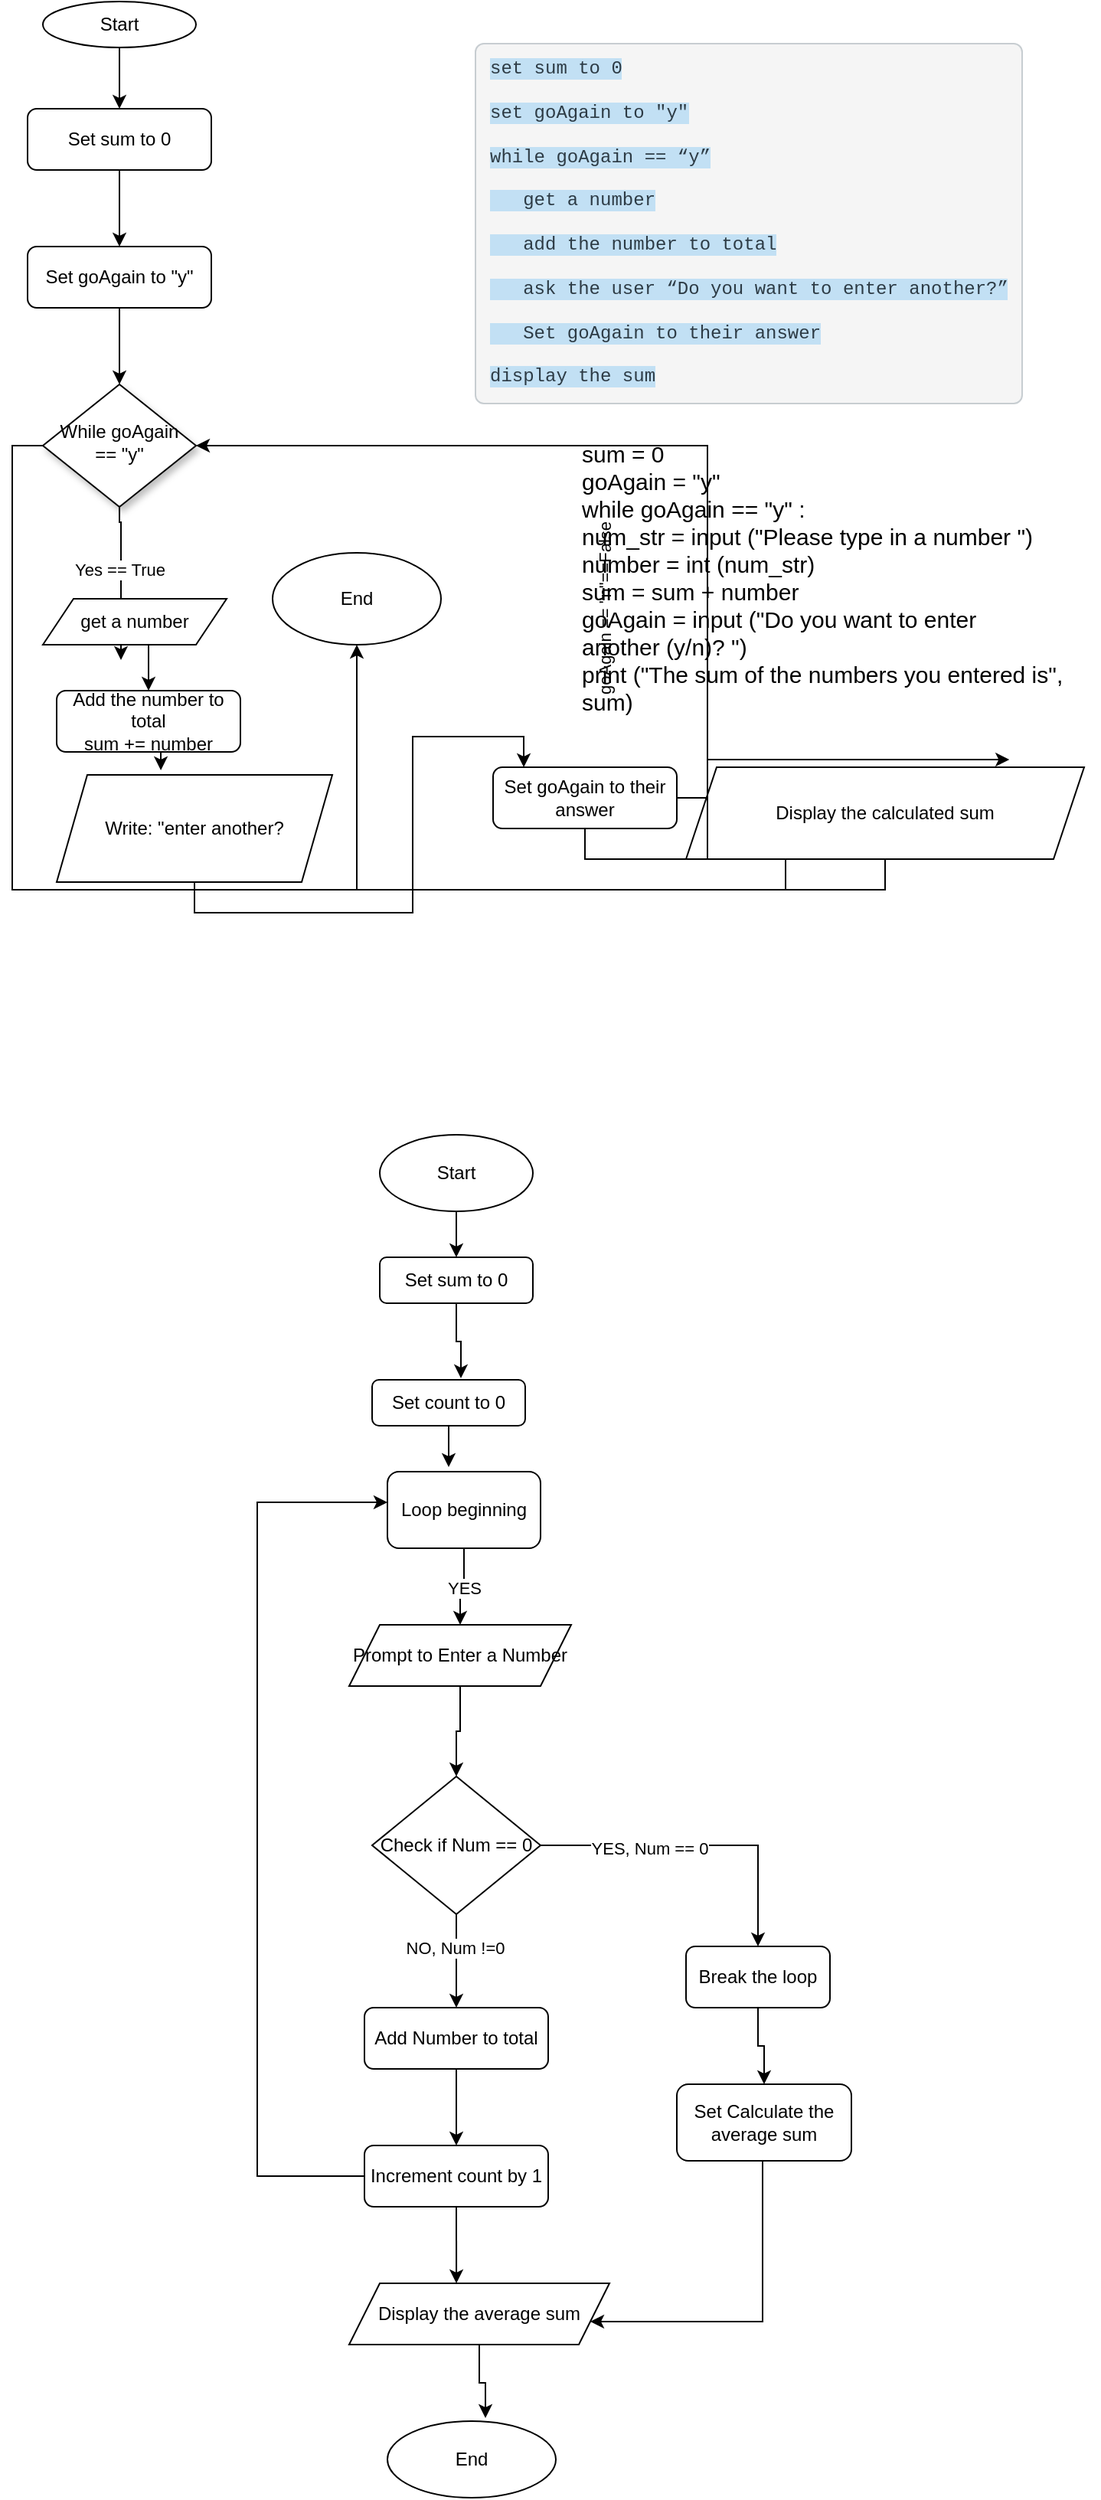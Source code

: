 <mxfile version="24.2.9" type="github">
  <diagram id="C5RBs43oDa-KdzZeNtuy" name="Page-1">
    <mxGraphModel dx="1272" dy="853" grid="1" gridSize="10" guides="1" tooltips="1" connect="1" arrows="1" fold="1" page="1" pageScale="1" pageWidth="827" pageHeight="1169" math="0" shadow="0">
      <root>
        <mxCell id="WIyWlLk6GJQsqaUBKTNV-0" />
        <mxCell id="WIyWlLk6GJQsqaUBKTNV-1" parent="WIyWlLk6GJQsqaUBKTNV-0" />
        <mxCell id="v20488faDy4uhFnrYRyf-15" style="edgeStyle=orthogonalEdgeStyle;rounded=0;orthogonalLoop=1;jettySize=auto;html=1;exitX=0.5;exitY=1;exitDx=0;exitDy=0;" parent="WIyWlLk6GJQsqaUBKTNV-1" source="WIyWlLk6GJQsqaUBKTNV-6" edge="1">
          <mxGeometry relative="1" as="geometry">
            <mxPoint x="171" y="440" as="targetPoint" />
            <mxPoint x="170" y="320" as="sourcePoint" />
            <Array as="points">
              <mxPoint x="170" y="350" />
            </Array>
          </mxGeometry>
        </mxCell>
        <mxCell id="v20488faDy4uhFnrYRyf-16" value="Yes == True" style="edgeLabel;html=1;align=center;verticalAlign=middle;resizable=0;points=[];" parent="v20488faDy4uhFnrYRyf-15" vertex="1" connectable="0">
          <mxGeometry x="-0.439" relative="1" as="geometry">
            <mxPoint x="-1" y="13" as="offset" />
          </mxGeometry>
        </mxCell>
        <mxCell id="v20488faDy4uhFnrYRyf-18" style="edgeStyle=orthogonalEdgeStyle;rounded=0;orthogonalLoop=1;jettySize=auto;html=1;exitX=0;exitY=0.5;exitDx=0;exitDy=0;entryX=0.25;entryY=0;entryDx=0;entryDy=0;" parent="WIyWlLk6GJQsqaUBKTNV-1" source="WIyWlLk6GJQsqaUBKTNV-6" target="v20488faDy4uhFnrYRyf-11" edge="1">
          <mxGeometry relative="1" as="geometry">
            <mxPoint x="100" y="690" as="targetPoint" />
            <Array as="points">
              <mxPoint x="100" y="300" />
              <mxPoint x="100" y="590" />
              <mxPoint x="605" y="590" />
            </Array>
          </mxGeometry>
        </mxCell>
        <mxCell id="v20488faDy4uhFnrYRyf-22" value="goAgain == &quot;n&quot;==False" style="edgeLabel;html=1;align=center;verticalAlign=middle;resizable=0;points=[];rotation=270;" parent="v20488faDy4uhFnrYRyf-18" vertex="1" connectable="0">
          <mxGeometry x="0.588" y="-6" relative="1" as="geometry">
            <mxPoint x="-14" y="-189" as="offset" />
          </mxGeometry>
        </mxCell>
        <mxCell id="WIyWlLk6GJQsqaUBKTNV-6" value="While goAgain == &quot;y&quot;" style="rhombus;whiteSpace=wrap;html=1;shadow=1;fontFamily=Helvetica;fontSize=12;align=center;strokeWidth=1;spacing=6;spacingTop=-4;" parent="WIyWlLk6GJQsqaUBKTNV-1" vertex="1">
          <mxGeometry x="120" y="260" width="100" height="80" as="geometry" />
        </mxCell>
        <mxCell id="v20488faDy4uhFnrYRyf-20" style="edgeStyle=orthogonalEdgeStyle;rounded=0;orthogonalLoop=1;jettySize=auto;html=1;entryX=0.5;entryY=0;entryDx=0;entryDy=0;" parent="WIyWlLk6GJQsqaUBKTNV-1" source="WIyWlLk6GJQsqaUBKTNV-7" target="WIyWlLk6GJQsqaUBKTNV-12" edge="1">
          <mxGeometry relative="1" as="geometry" />
        </mxCell>
        <mxCell id="WIyWlLk6GJQsqaUBKTNV-7" value="Set sum to 0" style="rounded=1;whiteSpace=wrap;html=1;fontSize=12;glass=0;strokeWidth=1;shadow=0;" parent="WIyWlLk6GJQsqaUBKTNV-1" vertex="1">
          <mxGeometry x="110" y="80" width="120" height="40" as="geometry" />
        </mxCell>
        <mxCell id="v20488faDy4uhFnrYRyf-21" style="edgeStyle=orthogonalEdgeStyle;rounded=0;orthogonalLoop=1;jettySize=auto;html=1;exitX=0.5;exitY=1;exitDx=0;exitDy=0;entryX=0.5;entryY=0;entryDx=0;entryDy=0;" parent="WIyWlLk6GJQsqaUBKTNV-1" source="WIyWlLk6GJQsqaUBKTNV-12" target="WIyWlLk6GJQsqaUBKTNV-6" edge="1">
          <mxGeometry relative="1" as="geometry" />
        </mxCell>
        <mxCell id="WIyWlLk6GJQsqaUBKTNV-12" value="Set goAgain to &quot;y&quot;" style="rounded=1;whiteSpace=wrap;html=1;fontSize=12;glass=0;strokeWidth=1;shadow=0;" parent="WIyWlLk6GJQsqaUBKTNV-1" vertex="1">
          <mxGeometry x="110" y="170" width="120" height="40" as="geometry" />
        </mxCell>
        <mxCell id="v20488faDy4uhFnrYRyf-19" style="edgeStyle=orthogonalEdgeStyle;rounded=0;orthogonalLoop=1;jettySize=auto;html=1;exitX=0.5;exitY=1;exitDx=0;exitDy=0;entryX=0.5;entryY=0;entryDx=0;entryDy=0;" parent="WIyWlLk6GJQsqaUBKTNV-1" source="v20488faDy4uhFnrYRyf-0" target="WIyWlLk6GJQsqaUBKTNV-7" edge="1">
          <mxGeometry relative="1" as="geometry" />
        </mxCell>
        <mxCell id="v20488faDy4uhFnrYRyf-0" value="Start" style="ellipse;whiteSpace=wrap;html=1;" parent="WIyWlLk6GJQsqaUBKTNV-1" vertex="1">
          <mxGeometry x="120" y="10" width="100" height="30" as="geometry" />
        </mxCell>
        <mxCell id="v20488faDy4uhFnrYRyf-3" value="Write: &quot;enter another?" style="shape=parallelogram;perimeter=parallelogramPerimeter;whiteSpace=wrap;html=1;fixedSize=1;" parent="WIyWlLk6GJQsqaUBKTNV-1" vertex="1">
          <mxGeometry x="129" y="515" width="180" height="70" as="geometry" />
        </mxCell>
        <mxCell id="v20488faDy4uhFnrYRyf-23" style="edgeStyle=orthogonalEdgeStyle;rounded=0;orthogonalLoop=1;jettySize=auto;html=1;exitX=0.5;exitY=1;exitDx=0;exitDy=0;entryX=0.5;entryY=0;entryDx=0;entryDy=0;" parent="WIyWlLk6GJQsqaUBKTNV-1" source="v20488faDy4uhFnrYRyf-8" target="v20488faDy4uhFnrYRyf-10" edge="1">
          <mxGeometry relative="1" as="geometry" />
        </mxCell>
        <mxCell id="v20488faDy4uhFnrYRyf-8" value="get a number" style="shape=parallelogram;perimeter=parallelogramPerimeter;whiteSpace=wrap;html=1;fixedSize=1;" parent="WIyWlLk6GJQsqaUBKTNV-1" vertex="1">
          <mxGeometry x="120" y="400" width="120" height="30" as="geometry" />
        </mxCell>
        <mxCell id="v20488faDy4uhFnrYRyf-27" style="edgeStyle=orthogonalEdgeStyle;rounded=0;orthogonalLoop=1;jettySize=auto;html=1;exitX=1;exitY=0.5;exitDx=0;exitDy=0;entryX=1;entryY=0.5;entryDx=0;entryDy=0;" parent="WIyWlLk6GJQsqaUBKTNV-1" source="v20488faDy4uhFnrYRyf-9" target="WIyWlLk6GJQsqaUBKTNV-6" edge="1">
          <mxGeometry relative="1" as="geometry" />
        </mxCell>
        <mxCell id="v20488faDy4uhFnrYRyf-9" value="Set goAgain to their answer" style="rounded=1;whiteSpace=wrap;html=1;" parent="WIyWlLk6GJQsqaUBKTNV-1" vertex="1">
          <mxGeometry x="414" y="510" width="120" height="40" as="geometry" />
        </mxCell>
        <mxCell id="v20488faDy4uhFnrYRyf-10" value="Add the number to total&lt;br&gt;sum += number" style="rounded=1;whiteSpace=wrap;html=1;" parent="WIyWlLk6GJQsqaUBKTNV-1" vertex="1">
          <mxGeometry x="129" y="460" width="120" height="40" as="geometry" />
        </mxCell>
        <mxCell id="v20488faDy4uhFnrYRyf-17" style="edgeStyle=orthogonalEdgeStyle;rounded=0;orthogonalLoop=1;jettySize=auto;html=1;exitX=0.5;exitY=1;exitDx=0;exitDy=0;" parent="WIyWlLk6GJQsqaUBKTNV-1" source="v20488faDy4uhFnrYRyf-11" target="v20488faDy4uhFnrYRyf-12" edge="1">
          <mxGeometry relative="1" as="geometry" />
        </mxCell>
        <mxCell id="v20488faDy4uhFnrYRyf-11" value="Display the calculated sum" style="shape=parallelogram;perimeter=parallelogramPerimeter;whiteSpace=wrap;html=1;fixedSize=1;" parent="WIyWlLk6GJQsqaUBKTNV-1" vertex="1">
          <mxGeometry x="540" y="510" width="260" height="60" as="geometry" />
        </mxCell>
        <mxCell id="v20488faDy4uhFnrYRyf-12" value="End" style="ellipse;whiteSpace=wrap;html=1;" parent="WIyWlLk6GJQsqaUBKTNV-1" vertex="1">
          <mxGeometry x="270" y="370" width="110" height="60" as="geometry" />
        </mxCell>
        <mxCell id="v20488faDy4uhFnrYRyf-13" value="&lt;pre style=&quot;font-family: Monaco, Menlo, Consolas, &amp;quot;Courier New&amp;quot;, monospace; font-size: 0.75rem; border-radius: 6px; background-color: rgb(245, 245, 245); border: 1px solid rgb(199, 205, 209); color: rgb(45, 59, 69); display: block; padding: 9px; margin: 0px 0px 12px; line-height: 1.2; word-break: break-all; overflow-wrap: break-word; font-style: normal; font-variant-ligatures: normal; font-variant-caps: normal; font-weight: 400; letter-spacing: normal; orphans: 2; text-align: start; text-indent: 0px; text-transform: none; widows: 2; word-spacing: 0px; -webkit-text-stroke-width: 0px; text-decoration-thickness: initial; text-decoration-style: initial; text-decoration-color: initial;&quot;&gt;&lt;span style=&quot;background-color: rgb(194, 224, 244);&quot;&gt;set sum to 0&lt;/span&gt;&lt;br&gt;&lt;br&gt;&lt;span style=&quot;background-color: rgb(194, 224, 244);&quot;&gt;set goAgain to &quot;y&quot;&lt;/span&gt;&lt;br&gt;&lt;br&gt;&lt;span style=&quot;background-color: rgb(194, 224, 244);&quot;&gt;while goAgain == “y”&lt;/span&gt;&lt;br&gt;&lt;br&gt;&lt;span style=&quot;background-color: rgb(194, 224, 244);&quot;&gt;   get a number&lt;/span&gt;&lt;br&gt;&lt;br&gt;&lt;span style=&quot;background-color: rgb(194, 224, 244);&quot;&gt;   add the number to total&lt;/span&gt;&lt;br&gt;&lt;br&gt;&lt;span style=&quot;background-color: rgb(194, 224, 244);&quot;&gt;   ask the user “Do you want to enter another?”&lt;/span&gt;&lt;br&gt;&lt;br&gt;&lt;span style=&quot;background-color: rgb(194, 224, 244);&quot;&gt;   Set goAgain to their answer&lt;/span&gt;&lt;br&gt;&lt;br&gt;&lt;span style=&quot;background-color: rgb(194, 224, 244);&quot;&gt;display the sum&lt;/span&gt;&lt;/pre&gt;" style="text;whiteSpace=wrap;html=1;" parent="WIyWlLk6GJQsqaUBKTNV-1" vertex="1">
          <mxGeometry x="400" y="30" width="340" height="210" as="geometry" />
        </mxCell>
        <mxCell id="v20488faDy4uhFnrYRyf-25" style="edgeStyle=orthogonalEdgeStyle;rounded=0;orthogonalLoop=1;jettySize=auto;html=1;exitX=0.5;exitY=1;exitDx=0;exitDy=0;entryX=0.378;entryY=-0.043;entryDx=0;entryDy=0;entryPerimeter=0;" parent="WIyWlLk6GJQsqaUBKTNV-1" source="v20488faDy4uhFnrYRyf-10" target="v20488faDy4uhFnrYRyf-3" edge="1">
          <mxGeometry relative="1" as="geometry" />
        </mxCell>
        <mxCell id="v20488faDy4uhFnrYRyf-26" style="edgeStyle=orthogonalEdgeStyle;rounded=0;orthogonalLoop=1;jettySize=auto;html=1;exitX=0.5;exitY=1;exitDx=0;exitDy=0;entryX=0.167;entryY=0;entryDx=0;entryDy=0;entryPerimeter=0;" parent="WIyWlLk6GJQsqaUBKTNV-1" source="v20488faDy4uhFnrYRyf-3" target="v20488faDy4uhFnrYRyf-9" edge="1">
          <mxGeometry relative="1" as="geometry" />
        </mxCell>
        <mxCell id="v20488faDy4uhFnrYRyf-28" value="&lt;font style=&quot;font-size: 15px;&quot;&gt;sum = 0&lt;br&gt;goAgain = &quot;y&quot;&lt;br&gt;while goAgain == &quot;y&quot; :&lt;br&gt;num_str = input (&quot;Please type in a number &quot;)&lt;br&gt;number = int (num_str)&lt;br&gt;sum = sum + number&lt;br&gt;goAgain = input (&quot;Do you want to enter&lt;br&gt;another (y/n)? &quot;)&lt;br&gt;print (&quot;The sum of the numbers you entered is&quot;,&lt;br&gt;sum)&lt;/font&gt;" style="text;whiteSpace=wrap;html=1;" parent="WIyWlLk6GJQsqaUBKTNV-1" vertex="1">
          <mxGeometry x="470" y="290" width="340" height="260" as="geometry" />
        </mxCell>
        <mxCell id="v20488faDy4uhFnrYRyf-29" style="edgeStyle=orthogonalEdgeStyle;rounded=0;orthogonalLoop=1;jettySize=auto;html=1;exitX=0.5;exitY=1;exitDx=0;exitDy=0;entryX=0.812;entryY=-0.083;entryDx=0;entryDy=0;entryPerimeter=0;" parent="WIyWlLk6GJQsqaUBKTNV-1" source="v20488faDy4uhFnrYRyf-9" target="v20488faDy4uhFnrYRyf-11" edge="1">
          <mxGeometry relative="1" as="geometry" />
        </mxCell>
        <mxCell id="N1GahvsnU40BST4dsK68-16" style="edgeStyle=orthogonalEdgeStyle;rounded=0;orthogonalLoop=1;jettySize=auto;html=1;exitX=0.5;exitY=1;exitDx=0;exitDy=0;entryX=0.5;entryY=0;entryDx=0;entryDy=0;" edge="1" parent="WIyWlLk6GJQsqaUBKTNV-1" source="N1GahvsnU40BST4dsK68-0" target="N1GahvsnU40BST4dsK68-1">
          <mxGeometry relative="1" as="geometry" />
        </mxCell>
        <mxCell id="N1GahvsnU40BST4dsK68-0" value="Start" style="ellipse;whiteSpace=wrap;html=1;" vertex="1" parent="WIyWlLk6GJQsqaUBKTNV-1">
          <mxGeometry x="340" y="750" width="100" height="50" as="geometry" />
        </mxCell>
        <mxCell id="N1GahvsnU40BST4dsK68-1" value="Set sum to 0" style="rounded=1;whiteSpace=wrap;html=1;" vertex="1" parent="WIyWlLk6GJQsqaUBKTNV-1">
          <mxGeometry x="340" y="830" width="100" height="30" as="geometry" />
        </mxCell>
        <mxCell id="N1GahvsnU40BST4dsK68-2" value="Set count to 0" style="rounded=1;whiteSpace=wrap;html=1;" vertex="1" parent="WIyWlLk6GJQsqaUBKTNV-1">
          <mxGeometry x="335" y="910" width="100" height="30" as="geometry" />
        </mxCell>
        <mxCell id="N1GahvsnU40BST4dsK68-19" style="edgeStyle=orthogonalEdgeStyle;rounded=0;orthogonalLoop=1;jettySize=auto;html=1;entryX=0.5;entryY=0;entryDx=0;entryDy=0;" edge="1" parent="WIyWlLk6GJQsqaUBKTNV-1" source="N1GahvsnU40BST4dsK68-3" target="N1GahvsnU40BST4dsK68-4">
          <mxGeometry relative="1" as="geometry" />
        </mxCell>
        <mxCell id="N1GahvsnU40BST4dsK68-3" value="Prompt to Enter a Number" style="shape=parallelogram;perimeter=parallelogramPerimeter;whiteSpace=wrap;html=1;fixedSize=1;" vertex="1" parent="WIyWlLk6GJQsqaUBKTNV-1">
          <mxGeometry x="320" y="1070" width="145" height="40" as="geometry" />
        </mxCell>
        <mxCell id="N1GahvsnU40BST4dsK68-5" style="edgeStyle=orthogonalEdgeStyle;rounded=0;orthogonalLoop=1;jettySize=auto;html=1;exitX=0.5;exitY=1;exitDx=0;exitDy=0;entryX=0.5;entryY=0;entryDx=0;entryDy=0;" edge="1" parent="WIyWlLk6GJQsqaUBKTNV-1" source="N1GahvsnU40BST4dsK68-4" target="N1GahvsnU40BST4dsK68-7">
          <mxGeometry relative="1" as="geometry">
            <mxPoint x="440" y="1260" as="targetPoint" />
          </mxGeometry>
        </mxCell>
        <mxCell id="N1GahvsnU40BST4dsK68-8" value="NO, Num !=0" style="edgeLabel;html=1;align=center;verticalAlign=middle;resizable=0;points=[];" vertex="1" connectable="0" parent="N1GahvsnU40BST4dsK68-5">
          <mxGeometry x="-0.3" y="-1" relative="1" as="geometry">
            <mxPoint as="offset" />
          </mxGeometry>
        </mxCell>
        <mxCell id="N1GahvsnU40BST4dsK68-22" style="edgeStyle=orthogonalEdgeStyle;rounded=0;orthogonalLoop=1;jettySize=auto;html=1;exitX=1;exitY=0.5;exitDx=0;exitDy=0;entryX=0.5;entryY=0;entryDx=0;entryDy=0;" edge="1" parent="WIyWlLk6GJQsqaUBKTNV-1" source="N1GahvsnU40BST4dsK68-4" target="N1GahvsnU40BST4dsK68-27">
          <mxGeometry relative="1" as="geometry" />
        </mxCell>
        <mxCell id="N1GahvsnU40BST4dsK68-23" value="YES, Num == 0" style="edgeLabel;html=1;align=center;verticalAlign=middle;resizable=0;points=[];" vertex="1" connectable="0" parent="N1GahvsnU40BST4dsK68-22">
          <mxGeometry x="-0.324" y="-2" relative="1" as="geometry">
            <mxPoint as="offset" />
          </mxGeometry>
        </mxCell>
        <mxCell id="N1GahvsnU40BST4dsK68-4" value="Check if Num == 0" style="rhombus;whiteSpace=wrap;html=1;" vertex="1" parent="WIyWlLk6GJQsqaUBKTNV-1">
          <mxGeometry x="335" y="1169" width="110" height="90" as="geometry" />
        </mxCell>
        <mxCell id="N1GahvsnU40BST4dsK68-13" style="edgeStyle=orthogonalEdgeStyle;rounded=0;orthogonalLoop=1;jettySize=auto;html=1;exitX=0.5;exitY=1;exitDx=0;exitDy=0;entryX=0.5;entryY=0;entryDx=0;entryDy=0;" edge="1" parent="WIyWlLk6GJQsqaUBKTNV-1" source="N1GahvsnU40BST4dsK68-7" target="N1GahvsnU40BST4dsK68-11">
          <mxGeometry relative="1" as="geometry" />
        </mxCell>
        <mxCell id="N1GahvsnU40BST4dsK68-7" value="Add Number to total" style="rounded=1;whiteSpace=wrap;html=1;" vertex="1" parent="WIyWlLk6GJQsqaUBKTNV-1">
          <mxGeometry x="330" y="1320" width="120" height="40" as="geometry" />
        </mxCell>
        <mxCell id="N1GahvsnU40BST4dsK68-24" style="edgeStyle=orthogonalEdgeStyle;rounded=0;orthogonalLoop=1;jettySize=auto;html=1;exitX=0.5;exitY=1;exitDx=0;exitDy=0;" edge="1" parent="WIyWlLk6GJQsqaUBKTNV-1" source="N1GahvsnU40BST4dsK68-10" target="N1GahvsnU40BST4dsK68-21">
          <mxGeometry relative="1" as="geometry">
            <Array as="points">
              <mxPoint x="590" y="1525" />
            </Array>
          </mxGeometry>
        </mxCell>
        <mxCell id="N1GahvsnU40BST4dsK68-10" value="Set Calculate the average sum" style="rounded=1;whiteSpace=wrap;html=1;" vertex="1" parent="WIyWlLk6GJQsqaUBKTNV-1">
          <mxGeometry x="534" y="1370" width="114" height="50" as="geometry" />
        </mxCell>
        <mxCell id="N1GahvsnU40BST4dsK68-12" style="edgeStyle=orthogonalEdgeStyle;rounded=0;orthogonalLoop=1;jettySize=auto;html=1;exitX=0;exitY=0.5;exitDx=0;exitDy=0;entryX=0;entryY=0.5;entryDx=0;entryDy=0;" edge="1" parent="WIyWlLk6GJQsqaUBKTNV-1" source="N1GahvsnU40BST4dsK68-11">
          <mxGeometry relative="1" as="geometry">
            <mxPoint x="330" y="1310" as="sourcePoint" />
            <mxPoint x="345" y="990" as="targetPoint" />
            <Array as="points">
              <mxPoint x="260" y="1430" />
              <mxPoint x="260" y="990" />
            </Array>
          </mxGeometry>
        </mxCell>
        <mxCell id="N1GahvsnU40BST4dsK68-11" value="Increment count by 1" style="rounded=1;whiteSpace=wrap;html=1;" vertex="1" parent="WIyWlLk6GJQsqaUBKTNV-1">
          <mxGeometry x="330" y="1410" width="120" height="40" as="geometry" />
        </mxCell>
        <mxCell id="N1GahvsnU40BST4dsK68-17" style="edgeStyle=orthogonalEdgeStyle;rounded=0;orthogonalLoop=1;jettySize=auto;html=1;exitX=0.5;exitY=1;exitDx=0;exitDy=0;entryX=0.5;entryY=0;entryDx=0;entryDy=0;" edge="1" parent="WIyWlLk6GJQsqaUBKTNV-1" source="N1GahvsnU40BST4dsK68-14" target="N1GahvsnU40BST4dsK68-3">
          <mxGeometry relative="1" as="geometry" />
        </mxCell>
        <mxCell id="N1GahvsnU40BST4dsK68-18" value="YES" style="edgeLabel;html=1;align=center;verticalAlign=middle;resizable=0;points=[];" vertex="1" connectable="0" parent="N1GahvsnU40BST4dsK68-17">
          <mxGeometry x="-0.057" y="1" relative="1" as="geometry">
            <mxPoint as="offset" />
          </mxGeometry>
        </mxCell>
        <mxCell id="N1GahvsnU40BST4dsK68-14" value="Loop beginning" style="rounded=1;whiteSpace=wrap;html=1;" vertex="1" parent="WIyWlLk6GJQsqaUBKTNV-1">
          <mxGeometry x="345" y="970" width="100" height="50" as="geometry" />
        </mxCell>
        <mxCell id="N1GahvsnU40BST4dsK68-15" style="edgeStyle=orthogonalEdgeStyle;rounded=0;orthogonalLoop=1;jettySize=auto;html=1;entryX=0.58;entryY=-0.033;entryDx=0;entryDy=0;entryPerimeter=0;" edge="1" parent="WIyWlLk6GJQsqaUBKTNV-1" source="N1GahvsnU40BST4dsK68-1" target="N1GahvsnU40BST4dsK68-2">
          <mxGeometry relative="1" as="geometry" />
        </mxCell>
        <mxCell id="N1GahvsnU40BST4dsK68-21" value="Display the average sum" style="shape=parallelogram;perimeter=parallelogramPerimeter;whiteSpace=wrap;html=1;fixedSize=1;" vertex="1" parent="WIyWlLk6GJQsqaUBKTNV-1">
          <mxGeometry x="320" y="1500" width="170" height="40" as="geometry" />
        </mxCell>
        <mxCell id="N1GahvsnU40BST4dsK68-25" value="End" style="ellipse;whiteSpace=wrap;html=1;" vertex="1" parent="WIyWlLk6GJQsqaUBKTNV-1">
          <mxGeometry x="345" y="1590" width="110" height="50" as="geometry" />
        </mxCell>
        <mxCell id="N1GahvsnU40BST4dsK68-26" style="edgeStyle=orthogonalEdgeStyle;rounded=0;orthogonalLoop=1;jettySize=auto;html=1;exitX=0.5;exitY=1;exitDx=0;exitDy=0;entryX=0.4;entryY=-0.06;entryDx=0;entryDy=0;entryPerimeter=0;" edge="1" parent="WIyWlLk6GJQsqaUBKTNV-1" source="N1GahvsnU40BST4dsK68-2" target="N1GahvsnU40BST4dsK68-14">
          <mxGeometry relative="1" as="geometry" />
        </mxCell>
        <mxCell id="N1GahvsnU40BST4dsK68-28" style="edgeStyle=orthogonalEdgeStyle;rounded=0;orthogonalLoop=1;jettySize=auto;html=1;exitX=0.5;exitY=1;exitDx=0;exitDy=0;entryX=0.5;entryY=0;entryDx=0;entryDy=0;" edge="1" parent="WIyWlLk6GJQsqaUBKTNV-1" source="N1GahvsnU40BST4dsK68-27" target="N1GahvsnU40BST4dsK68-10">
          <mxGeometry relative="1" as="geometry" />
        </mxCell>
        <mxCell id="N1GahvsnU40BST4dsK68-27" value="Break the loop" style="rounded=1;whiteSpace=wrap;html=1;" vertex="1" parent="WIyWlLk6GJQsqaUBKTNV-1">
          <mxGeometry x="540" y="1280" width="94" height="40" as="geometry" />
        </mxCell>
        <mxCell id="N1GahvsnU40BST4dsK68-29" style="edgeStyle=orthogonalEdgeStyle;rounded=0;orthogonalLoop=1;jettySize=auto;html=1;exitX=0.5;exitY=1;exitDx=0;exitDy=0;entryX=0.412;entryY=0;entryDx=0;entryDy=0;entryPerimeter=0;" edge="1" parent="WIyWlLk6GJQsqaUBKTNV-1" source="N1GahvsnU40BST4dsK68-11" target="N1GahvsnU40BST4dsK68-21">
          <mxGeometry relative="1" as="geometry" />
        </mxCell>
        <mxCell id="N1GahvsnU40BST4dsK68-30" style="edgeStyle=orthogonalEdgeStyle;rounded=0;orthogonalLoop=1;jettySize=auto;html=1;entryX=0.582;entryY=-0.04;entryDx=0;entryDy=0;entryPerimeter=0;" edge="1" parent="WIyWlLk6GJQsqaUBKTNV-1" source="N1GahvsnU40BST4dsK68-21" target="N1GahvsnU40BST4dsK68-25">
          <mxGeometry relative="1" as="geometry" />
        </mxCell>
      </root>
    </mxGraphModel>
  </diagram>
</mxfile>
